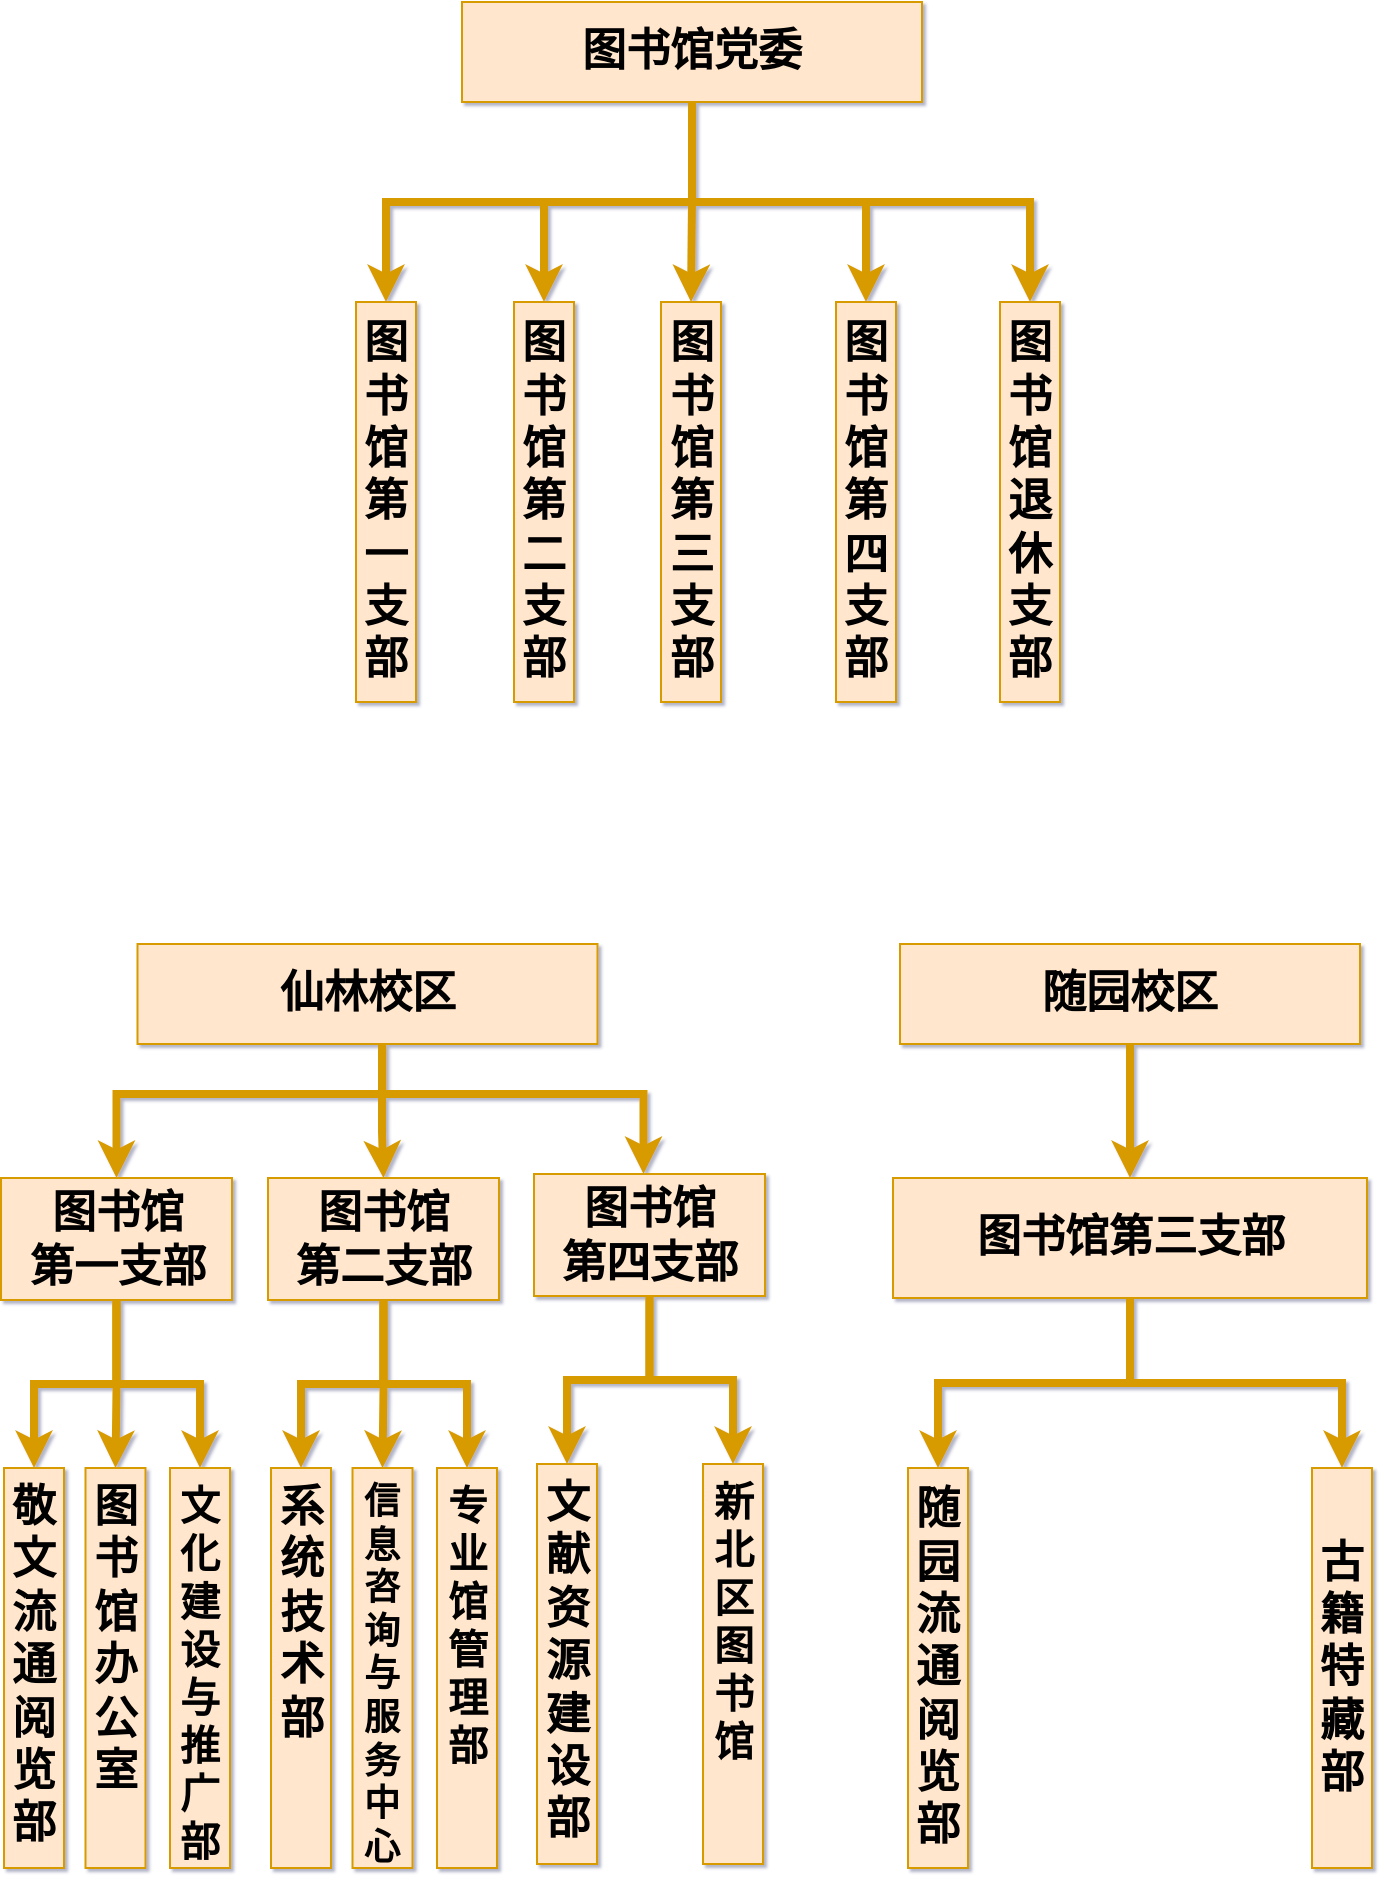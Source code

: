 <mxfile version="17.4.6" type="github">
  <diagram id="OqNRYARwi0OO5pbd3fXT" name="Page-1">
    <mxGraphModel dx="1422" dy="914" grid="0" gridSize="10" guides="1" tooltips="1" connect="1" arrows="1" fold="1" page="1" pageScale="1" pageWidth="827" pageHeight="1169" background="none" math="0" shadow="1">
      <root>
        <mxCell id="0" />
        <mxCell id="1" parent="0" />
        <mxCell id="uOsbefwq3MWyIZOblxYZ-1" value="图书馆党委" style="rounded=0;whiteSpace=wrap;html=1;fillColor=#ffe6cc;strokeColor=#d79b00;fontStyle=1;fontSize=22;" vertex="1" parent="1">
          <mxGeometry x="294" y="200" width="230" height="50" as="geometry" />
        </mxCell>
        <mxCell id="uOsbefwq3MWyIZOblxYZ-4" value="" style="endArrow=none;html=1;rounded=0;fontSize=22;entryX=0.5;entryY=1;entryDx=0;entryDy=0;strokeWidth=4;fillColor=#ffe6cc;strokeColor=#d79b00;" edge="1" parent="1" target="uOsbefwq3MWyIZOblxYZ-1">
          <mxGeometry width="50" height="50" relative="1" as="geometry">
            <mxPoint x="409" y="300" as="sourcePoint" />
            <mxPoint x="444" y="240" as="targetPoint" />
          </mxGeometry>
        </mxCell>
        <mxCell id="uOsbefwq3MWyIZOblxYZ-7" value="图书馆第一支部" style="rounded=0;whiteSpace=wrap;html=1;fillColor=#ffe6cc;strokeColor=#d79b00;fontStyle=1;fontSize=22;" vertex="1" parent="1">
          <mxGeometry x="241" y="350" width="30" height="200" as="geometry" />
        </mxCell>
        <mxCell id="uOsbefwq3MWyIZOblxYZ-8" value="图书馆第二支部" style="rounded=0;whiteSpace=wrap;html=1;fillColor=#ffe6cc;strokeColor=#d79b00;fontStyle=1;fontSize=22;" vertex="1" parent="1">
          <mxGeometry x="320" y="350" width="30" height="200" as="geometry" />
        </mxCell>
        <mxCell id="uOsbefwq3MWyIZOblxYZ-9" value="图书馆第三支部" style="rounded=0;whiteSpace=wrap;html=1;fillColor=#ffe6cc;strokeColor=#d79b00;fontStyle=1;fontSize=22;" vertex="1" parent="1">
          <mxGeometry x="393.5" y="350" width="30" height="200" as="geometry" />
        </mxCell>
        <mxCell id="uOsbefwq3MWyIZOblxYZ-10" value="图书馆第四支部" style="rounded=0;whiteSpace=wrap;html=1;fillColor=#ffe6cc;strokeColor=#d79b00;fontStyle=1;fontSize=22;" vertex="1" parent="1">
          <mxGeometry x="481" y="350" width="30" height="200" as="geometry" />
        </mxCell>
        <mxCell id="uOsbefwq3MWyIZOblxYZ-11" value="图书馆退休支部" style="rounded=0;whiteSpace=wrap;html=1;fillColor=#ffe6cc;strokeColor=#d79b00;fontStyle=1;fontSize=22;" vertex="1" parent="1">
          <mxGeometry x="563" y="350" width="30" height="200" as="geometry" />
        </mxCell>
        <mxCell id="uOsbefwq3MWyIZOblxYZ-12" value="" style="endArrow=none;html=1;rounded=0;fontSize=22;strokeWidth=4;fillColor=#ffe6cc;strokeColor=#d79b00;" edge="1" parent="1">
          <mxGeometry width="50" height="50" relative="1" as="geometry">
            <mxPoint x="254" y="300" as="sourcePoint" />
            <mxPoint x="580" y="300" as="targetPoint" />
          </mxGeometry>
        </mxCell>
        <mxCell id="uOsbefwq3MWyIZOblxYZ-14" value="" style="endArrow=classic;html=1;rounded=0;fontSize=22;strokeWidth=4;entryX=0.5;entryY=0;entryDx=0;entryDy=0;fillColor=#ffe6cc;strokeColor=#d79b00;" edge="1" parent="1" target="uOsbefwq3MWyIZOblxYZ-7">
          <mxGeometry width="50" height="50" relative="1" as="geometry">
            <mxPoint x="256" y="300" as="sourcePoint" />
            <mxPoint x="180" y="310" as="targetPoint" />
          </mxGeometry>
        </mxCell>
        <mxCell id="uOsbefwq3MWyIZOblxYZ-15" value="" style="endArrow=classic;html=1;rounded=0;fontSize=22;strokeWidth=4;entryX=0.5;entryY=0;entryDx=0;entryDy=0;fillColor=#ffe6cc;strokeColor=#d79b00;" edge="1" parent="1" target="uOsbefwq3MWyIZOblxYZ-8">
          <mxGeometry width="50" height="50" relative="1" as="geometry">
            <mxPoint x="335" y="300" as="sourcePoint" />
            <mxPoint x="279" y="410" as="targetPoint" />
          </mxGeometry>
        </mxCell>
        <mxCell id="uOsbefwq3MWyIZOblxYZ-16" value="" style="endArrow=classic;html=1;rounded=0;fontSize=22;strokeWidth=4;entryX=0.5;entryY=0;entryDx=0;entryDy=0;fillColor=#ffe6cc;strokeColor=#d79b00;" edge="1" parent="1" target="uOsbefwq3MWyIZOblxYZ-9">
          <mxGeometry width="50" height="50" relative="1" as="geometry">
            <mxPoint x="409" y="300" as="sourcePoint" />
            <mxPoint x="278" y="420" as="targetPoint" />
          </mxGeometry>
        </mxCell>
        <mxCell id="uOsbefwq3MWyIZOblxYZ-17" value="" style="endArrow=classic;html=1;rounded=0;fontSize=22;strokeWidth=4;entryX=0.5;entryY=0;entryDx=0;entryDy=0;fillColor=#ffe6cc;strokeColor=#d79b00;" edge="1" parent="1" target="uOsbefwq3MWyIZOblxYZ-10">
          <mxGeometry width="50" height="50" relative="1" as="geometry">
            <mxPoint x="496" y="300" as="sourcePoint" />
            <mxPoint x="434.5" y="410" as="targetPoint" />
          </mxGeometry>
        </mxCell>
        <mxCell id="uOsbefwq3MWyIZOblxYZ-18" value="" style="endArrow=classic;html=1;rounded=0;fontSize=22;strokeWidth=4;entryX=0.5;entryY=0;entryDx=0;entryDy=0;fillColor=#ffe6cc;strokeColor=#d79b00;" edge="1" parent="1" target="uOsbefwq3MWyIZOblxYZ-11">
          <mxGeometry width="50" height="50" relative="1" as="geometry">
            <mxPoint x="578" y="300" as="sourcePoint" />
            <mxPoint x="446.5" y="420" as="targetPoint" />
          </mxGeometry>
        </mxCell>
        <mxCell id="uOsbefwq3MWyIZOblxYZ-66" value="" style="group" vertex="1" connectable="0" parent="1">
          <mxGeometry x="63.5" y="671" width="384" height="462" as="geometry" />
        </mxCell>
        <mxCell id="uOsbefwq3MWyIZOblxYZ-35" value="仙林校区" style="rounded=0;whiteSpace=wrap;html=1;fillColor=#ffe6cc;strokeColor=#d79b00;fontStyle=1;fontSize=22;" vertex="1" parent="uOsbefwq3MWyIZOblxYZ-66">
          <mxGeometry x="68.25" width="230" height="50" as="geometry" />
        </mxCell>
        <mxCell id="uOsbefwq3MWyIZOblxYZ-37" value="图书馆&lt;br&gt;第一支部" style="rounded=0;whiteSpace=wrap;html=1;fillColor=#ffe6cc;strokeColor=#d79b00;fontStyle=1;fontSize=22;" vertex="1" parent="uOsbefwq3MWyIZOblxYZ-66">
          <mxGeometry y="117" width="115.5" height="61" as="geometry" />
        </mxCell>
        <mxCell id="uOsbefwq3MWyIZOblxYZ-40" value="" style="edgeStyle=elbowEdgeStyle;rounded=0;elbow=vertical;html=1;labelBackgroundColor=#ffffff;endArrow=classic;endFill=1;endSize=6;jettySize=auto;orthogonalLoop=1;strokeWidth=4;fontSize=14;exitX=0.5;exitY=1;exitDx=0;exitDy=0;fillColor=#ffe6cc;strokeColor=#d79b00;entryX=0.5;entryY=0;entryDx=0;entryDy=0;" edge="1" parent="uOsbefwq3MWyIZOblxYZ-66" source="uOsbefwq3MWyIZOblxYZ-37" target="uOsbefwq3MWyIZOblxYZ-42">
          <mxGeometry width="60" height="60" relative="1" as="geometry">
            <mxPoint x="35.25" y="326" as="sourcePoint" />
            <mxPoint x="1.5" y="256" as="targetPoint" />
          </mxGeometry>
        </mxCell>
        <mxCell id="uOsbefwq3MWyIZOblxYZ-41" value="" style="edgeStyle=elbowEdgeStyle;rounded=0;elbow=vertical;html=1;labelBackgroundColor=#ffffff;endArrow=classic;endFill=1;endSize=6;jettySize=auto;orthogonalLoop=1;strokeWidth=4;fontSize=14;exitX=0.5;exitY=1;exitDx=0;exitDy=0;entryX=0.5;entryY=0;entryDx=0;entryDy=0;fillColor=#ffe6cc;strokeColor=#d79b00;" edge="1" parent="uOsbefwq3MWyIZOblxYZ-66" source="uOsbefwq3MWyIZOblxYZ-37" target="uOsbefwq3MWyIZOblxYZ-43">
          <mxGeometry width="60" height="60" relative="1" as="geometry">
            <mxPoint x="193.25" y="181" as="sourcePoint" />
            <mxPoint x="289.25" y="241" as="targetPoint" />
            <Array as="points">
              <mxPoint x="67.5" y="223" />
            </Array>
          </mxGeometry>
        </mxCell>
        <mxCell id="uOsbefwq3MWyIZOblxYZ-42" value="敬文流通阅览部" style="rounded=0;whiteSpace=wrap;html=1;fillColor=#ffe6cc;strokeColor=#d79b00;fontStyle=1;fontSize=22;verticalAlign=top;" vertex="1" parent="uOsbefwq3MWyIZOblxYZ-66">
          <mxGeometry x="1.5" y="262" width="30" height="200" as="geometry" />
        </mxCell>
        <mxCell id="uOsbefwq3MWyIZOblxYZ-43" value="图书馆办公室" style="rounded=0;whiteSpace=wrap;html=1;fillColor=#ffe6cc;strokeColor=#d79b00;fontStyle=1;fontSize=22;verticalAlign=top;" vertex="1" parent="uOsbefwq3MWyIZOblxYZ-66">
          <mxGeometry x="42.25" y="262" width="30" height="200" as="geometry" />
        </mxCell>
        <mxCell id="uOsbefwq3MWyIZOblxYZ-44" value="文化建设与推广部" style="rounded=0;whiteSpace=wrap;html=1;fillColor=#ffe6cc;strokeColor=#d79b00;fontStyle=1;fontSize=20;verticalAlign=top;" vertex="1" parent="uOsbefwq3MWyIZOblxYZ-66">
          <mxGeometry x="84.5" y="262" width="30" height="200" as="geometry" />
        </mxCell>
        <mxCell id="uOsbefwq3MWyIZOblxYZ-46" value="" style="edgeStyle=elbowEdgeStyle;rounded=0;elbow=vertical;html=1;labelBackgroundColor=#ffffff;endArrow=classic;endFill=1;endSize=6;jettySize=auto;orthogonalLoop=1;strokeWidth=4;fontSize=14;exitX=0.5;exitY=1;exitDx=0;exitDy=0;entryX=0.5;entryY=0;entryDx=0;entryDy=0;fillColor=#ffe6cc;strokeColor=#d79b00;" edge="1" parent="uOsbefwq3MWyIZOblxYZ-66" source="uOsbefwq3MWyIZOblxYZ-37" target="uOsbefwq3MWyIZOblxYZ-44">
          <mxGeometry width="60" height="60" relative="1" as="geometry">
            <mxPoint x="67.75" y="188" as="sourcePoint" />
            <mxPoint x="67.25" y="272" as="targetPoint" />
            <Array as="points">
              <mxPoint x="76.5" y="220" />
            </Array>
          </mxGeometry>
        </mxCell>
        <mxCell id="uOsbefwq3MWyIZOblxYZ-47" value="" style="edgeStyle=elbowEdgeStyle;rounded=0;elbow=vertical;html=1;labelBackgroundColor=#ffffff;endArrow=classic;endFill=1;endSize=6;jettySize=auto;orthogonalLoop=1;strokeWidth=4;fontSize=14;exitX=0.532;exitY=1;exitDx=0;exitDy=0;entryX=0.5;entryY=0;entryDx=0;entryDy=0;fillColor=#ffe6cc;strokeColor=#d79b00;exitPerimeter=0;" edge="1" parent="uOsbefwq3MWyIZOblxYZ-66" source="uOsbefwq3MWyIZOblxYZ-35" target="uOsbefwq3MWyIZOblxYZ-37">
          <mxGeometry width="60" height="60" relative="1" as="geometry">
            <mxPoint x="67.75" y="169" as="sourcePoint" />
            <mxPoint x="109.5" y="253" as="targetPoint" />
            <Array as="points">
              <mxPoint x="120.5" y="75" />
            </Array>
          </mxGeometry>
        </mxCell>
        <mxCell id="uOsbefwq3MWyIZOblxYZ-49" value="图书馆&lt;br&gt;第二支部" style="rounded=0;whiteSpace=wrap;html=1;fillColor=#ffe6cc;strokeColor=#d79b00;fontStyle=1;fontSize=22;" vertex="1" parent="uOsbefwq3MWyIZOblxYZ-66">
          <mxGeometry x="133.5" y="117" width="115.5" height="61" as="geometry" />
        </mxCell>
        <mxCell id="uOsbefwq3MWyIZOblxYZ-50" value="" style="edgeStyle=elbowEdgeStyle;rounded=0;elbow=vertical;html=1;labelBackgroundColor=#ffffff;endArrow=classic;endFill=1;endSize=6;jettySize=auto;orthogonalLoop=1;strokeWidth=4;fontSize=14;exitX=0.5;exitY=1;exitDx=0;exitDy=0;fillColor=#ffe6cc;strokeColor=#d79b00;entryX=0.5;entryY=0;entryDx=0;entryDy=0;" edge="1" parent="uOsbefwq3MWyIZOblxYZ-66" source="uOsbefwq3MWyIZOblxYZ-49" target="uOsbefwq3MWyIZOblxYZ-52">
          <mxGeometry width="60" height="60" relative="1" as="geometry">
            <mxPoint x="168.75" y="326" as="sourcePoint" />
            <mxPoint x="135" y="256" as="targetPoint" />
          </mxGeometry>
        </mxCell>
        <mxCell id="uOsbefwq3MWyIZOblxYZ-51" value="" style="edgeStyle=elbowEdgeStyle;rounded=0;elbow=vertical;html=1;labelBackgroundColor=#ffffff;endArrow=classic;endFill=1;endSize=6;jettySize=auto;orthogonalLoop=1;strokeWidth=4;fontSize=14;exitX=0.5;exitY=1;exitDx=0;exitDy=0;entryX=0.5;entryY=0;entryDx=0;entryDy=0;fillColor=#ffe6cc;strokeColor=#d79b00;" edge="1" parent="uOsbefwq3MWyIZOblxYZ-66" source="uOsbefwq3MWyIZOblxYZ-49" target="uOsbefwq3MWyIZOblxYZ-53">
          <mxGeometry width="60" height="60" relative="1" as="geometry">
            <mxPoint x="326.75" y="181" as="sourcePoint" />
            <mxPoint x="422.75" y="241" as="targetPoint" />
            <Array as="points">
              <mxPoint x="201" y="223" />
            </Array>
          </mxGeometry>
        </mxCell>
        <mxCell id="uOsbefwq3MWyIZOblxYZ-52" value="系统技术部" style="rounded=0;whiteSpace=wrap;html=1;fillColor=#ffe6cc;strokeColor=#d79b00;fontStyle=1;fontSize=22;verticalAlign=top;" vertex="1" parent="uOsbefwq3MWyIZOblxYZ-66">
          <mxGeometry x="135" y="262" width="30" height="200" as="geometry" />
        </mxCell>
        <mxCell id="uOsbefwq3MWyIZOblxYZ-53" value="信息咨询与服务中心" style="rounded=0;whiteSpace=wrap;html=1;fillColor=#ffe6cc;strokeColor=#d79b00;fontStyle=1;fontSize=18;verticalAlign=top;" vertex="1" parent="uOsbefwq3MWyIZOblxYZ-66">
          <mxGeometry x="175.75" y="262" width="30" height="200" as="geometry" />
        </mxCell>
        <mxCell id="uOsbefwq3MWyIZOblxYZ-54" value="专业馆管理部" style="rounded=0;whiteSpace=wrap;html=1;fillColor=#ffe6cc;strokeColor=#d79b00;fontStyle=1;fontSize=20;verticalAlign=top;" vertex="1" parent="uOsbefwq3MWyIZOblxYZ-66">
          <mxGeometry x="218" y="262" width="30" height="200" as="geometry" />
        </mxCell>
        <mxCell id="uOsbefwq3MWyIZOblxYZ-55" value="" style="edgeStyle=elbowEdgeStyle;rounded=0;elbow=vertical;html=1;labelBackgroundColor=#ffffff;endArrow=classic;endFill=1;endSize=6;jettySize=auto;orthogonalLoop=1;strokeWidth=4;fontSize=14;exitX=0.5;exitY=1;exitDx=0;exitDy=0;entryX=0.5;entryY=0;entryDx=0;entryDy=0;fillColor=#ffe6cc;strokeColor=#d79b00;" edge="1" parent="uOsbefwq3MWyIZOblxYZ-66" source="uOsbefwq3MWyIZOblxYZ-49" target="uOsbefwq3MWyIZOblxYZ-54">
          <mxGeometry width="60" height="60" relative="1" as="geometry">
            <mxPoint x="201.25" y="188" as="sourcePoint" />
            <mxPoint x="200.75" y="272" as="targetPoint" />
            <Array as="points">
              <mxPoint x="210" y="220" />
            </Array>
          </mxGeometry>
        </mxCell>
        <mxCell id="uOsbefwq3MWyIZOblxYZ-57" value="图书馆&lt;br&gt;第四支部" style="rounded=0;whiteSpace=wrap;html=1;fillColor=#ffe6cc;strokeColor=#d79b00;fontStyle=1;fontSize=22;" vertex="1" parent="uOsbefwq3MWyIZOblxYZ-66">
          <mxGeometry x="266.5" y="115" width="115.5" height="61" as="geometry" />
        </mxCell>
        <mxCell id="uOsbefwq3MWyIZOblxYZ-58" value="" style="edgeStyle=elbowEdgeStyle;rounded=0;elbow=vertical;html=1;labelBackgroundColor=#ffffff;endArrow=classic;endFill=1;endSize=6;jettySize=auto;orthogonalLoop=1;strokeWidth=4;fontSize=14;exitX=0.5;exitY=1;exitDx=0;exitDy=0;fillColor=#ffe6cc;strokeColor=#d79b00;entryX=0.5;entryY=0;entryDx=0;entryDy=0;" edge="1" parent="uOsbefwq3MWyIZOblxYZ-66" source="uOsbefwq3MWyIZOblxYZ-57" target="uOsbefwq3MWyIZOblxYZ-60">
          <mxGeometry width="60" height="60" relative="1" as="geometry">
            <mxPoint x="301.75" y="324" as="sourcePoint" />
            <mxPoint x="268" y="254" as="targetPoint" />
          </mxGeometry>
        </mxCell>
        <mxCell id="uOsbefwq3MWyIZOblxYZ-60" value="文献资源建设部" style="rounded=0;whiteSpace=wrap;html=1;fillColor=#ffe6cc;strokeColor=#d79b00;fontStyle=1;fontSize=22;verticalAlign=top;" vertex="1" parent="uOsbefwq3MWyIZOblxYZ-66">
          <mxGeometry x="268" y="260" width="30" height="200" as="geometry" />
        </mxCell>
        <mxCell id="uOsbefwq3MWyIZOblxYZ-62" value="新北区图书馆" style="rounded=0;whiteSpace=wrap;html=1;fillColor=#ffe6cc;strokeColor=#d79b00;fontStyle=1;fontSize=20;verticalAlign=top;" vertex="1" parent="uOsbefwq3MWyIZOblxYZ-66">
          <mxGeometry x="351" y="260" width="30" height="200" as="geometry" />
        </mxCell>
        <mxCell id="uOsbefwq3MWyIZOblxYZ-63" value="" style="edgeStyle=elbowEdgeStyle;rounded=0;elbow=vertical;html=1;labelBackgroundColor=#ffffff;endArrow=classic;endFill=1;endSize=6;jettySize=auto;orthogonalLoop=1;strokeWidth=4;fontSize=14;exitX=0.5;exitY=1;exitDx=0;exitDy=0;entryX=0.5;entryY=0;entryDx=0;entryDy=0;fillColor=#ffe6cc;strokeColor=#d79b00;" edge="1" parent="uOsbefwq3MWyIZOblxYZ-66" source="uOsbefwq3MWyIZOblxYZ-57" target="uOsbefwq3MWyIZOblxYZ-62">
          <mxGeometry width="60" height="60" relative="1" as="geometry">
            <mxPoint x="334.25" y="186" as="sourcePoint" />
            <mxPoint x="333.75" y="270" as="targetPoint" />
            <Array as="points">
              <mxPoint x="343" y="218" />
            </Array>
          </mxGeometry>
        </mxCell>
        <mxCell id="uOsbefwq3MWyIZOblxYZ-64" value="" style="edgeStyle=elbowEdgeStyle;rounded=0;elbow=vertical;html=1;labelBackgroundColor=#ffffff;endArrow=classic;endFill=1;endSize=6;jettySize=auto;orthogonalLoop=1;strokeWidth=4;fontSize=14;exitX=0.545;exitY=1.02;exitDx=0;exitDy=0;entryX=0.5;entryY=0;entryDx=0;entryDy=0;fillColor=#ffe6cc;strokeColor=#d79b00;exitPerimeter=0;" edge="1" parent="uOsbefwq3MWyIZOblxYZ-66">
          <mxGeometry width="60" height="60" relative="1" as="geometry">
            <mxPoint x="190.6" y="51" as="sourcePoint" />
            <mxPoint x="321.25" y="115" as="targetPoint" />
            <Array as="points">
              <mxPoint x="257.5" y="75" />
              <mxPoint x="384" y="73" />
            </Array>
          </mxGeometry>
        </mxCell>
        <mxCell id="uOsbefwq3MWyIZOblxYZ-65" value="" style="edgeStyle=elbowEdgeStyle;rounded=0;elbow=vertical;html=1;labelBackgroundColor=#ffffff;endArrow=classic;endFill=1;endSize=6;jettySize=auto;orthogonalLoop=1;strokeWidth=4;fontSize=14;fillColor=#ffe6cc;strokeColor=#d79b00;entryX=0.5;entryY=0;entryDx=0;entryDy=0;" edge="1" parent="uOsbefwq3MWyIZOblxYZ-66" target="uOsbefwq3MWyIZOblxYZ-49">
          <mxGeometry width="60" height="60" relative="1" as="geometry">
            <mxPoint x="190.5" y="50" as="sourcePoint" />
            <mxPoint x="190.5" y="114" as="targetPoint" />
            <Array as="points">
              <mxPoint x="190.5" y="94" />
            </Array>
          </mxGeometry>
        </mxCell>
        <mxCell id="uOsbefwq3MWyIZOblxYZ-67" value="" style="group" vertex="1" connectable="0" parent="1">
          <mxGeometry x="509.5" y="671" width="239.5" height="462" as="geometry" />
        </mxCell>
        <mxCell id="uOsbefwq3MWyIZOblxYZ-22" value="随园校区" style="rounded=0;whiteSpace=wrap;html=1;fillColor=#ffe6cc;strokeColor=#d79b00;fontStyle=1;fontSize=22;" vertex="1" parent="uOsbefwq3MWyIZOblxYZ-67">
          <mxGeometry x="3.5" width="230" height="50" as="geometry" />
        </mxCell>
        <mxCell id="uOsbefwq3MWyIZOblxYZ-23" value="" style="endArrow=classic;html=1;rounded=0;fontSize=22;strokeWidth=4;entryX=0.5;entryY=0;entryDx=0;entryDy=0;fillColor=#ffe6cc;strokeColor=#d79b00;" edge="1" parent="uOsbefwq3MWyIZOblxYZ-67" source="uOsbefwq3MWyIZOblxYZ-22" target="uOsbefwq3MWyIZOblxYZ-24">
          <mxGeometry width="50" height="50" relative="1" as="geometry">
            <mxPoint x="70.5" y="207" as="sourcePoint" />
            <mxPoint x="118.5" y="93" as="targetPoint" />
          </mxGeometry>
        </mxCell>
        <mxCell id="uOsbefwq3MWyIZOblxYZ-24" value="图书馆第三支部" style="rounded=0;whiteSpace=wrap;html=1;fillColor=#ffe6cc;strokeColor=#d79b00;fontStyle=1;fontSize=22;" vertex="1" parent="uOsbefwq3MWyIZOblxYZ-67">
          <mxGeometry y="117" width="237" height="60" as="geometry" />
        </mxCell>
        <mxCell id="uOsbefwq3MWyIZOblxYZ-25" value="随园流通阅览部" style="rounded=0;whiteSpace=wrap;html=1;fillColor=#ffe6cc;strokeColor=#d79b00;fontStyle=1;fontSize=22;" vertex="1" parent="uOsbefwq3MWyIZOblxYZ-67">
          <mxGeometry x="7.5" y="262" width="30" height="200" as="geometry" />
        </mxCell>
        <mxCell id="uOsbefwq3MWyIZOblxYZ-27" value="古籍特藏部" style="rounded=0;whiteSpace=wrap;html=1;fillColor=#ffe6cc;strokeColor=#d79b00;fontStyle=1;fontSize=22;" vertex="1" parent="uOsbefwq3MWyIZOblxYZ-67">
          <mxGeometry x="209.5" y="262" width="30" height="200" as="geometry" />
        </mxCell>
        <mxCell id="uOsbefwq3MWyIZOblxYZ-32" value="" style="edgeStyle=elbowEdgeStyle;rounded=0;elbow=vertical;html=1;labelBackgroundColor=#ffffff;endArrow=classic;endFill=1;endSize=6;jettySize=auto;orthogonalLoop=1;strokeWidth=4;fontSize=14;exitX=0.5;exitY=1;exitDx=0;exitDy=0;entryX=0.5;entryY=0;entryDx=0;entryDy=0;fillColor=#ffe6cc;strokeColor=#d79b00;" edge="1" parent="uOsbefwq3MWyIZOblxYZ-67" source="uOsbefwq3MWyIZOblxYZ-24" target="uOsbefwq3MWyIZOblxYZ-25">
          <mxGeometry width="60" height="60" relative="1" as="geometry">
            <mxPoint x="-29.5" y="320" as="sourcePoint" />
            <mxPoint x="30.5" y="260" as="targetPoint" />
          </mxGeometry>
        </mxCell>
        <mxCell id="uOsbefwq3MWyIZOblxYZ-34" value="" style="edgeStyle=elbowEdgeStyle;rounded=0;elbow=vertical;html=1;labelBackgroundColor=#ffffff;endArrow=classic;endFill=1;endSize=6;jettySize=auto;orthogonalLoop=1;strokeWidth=4;fontSize=14;exitX=0.5;exitY=1;exitDx=0;exitDy=0;entryX=0.5;entryY=0;entryDx=0;entryDy=0;fillColor=#ffe6cc;strokeColor=#d79b00;" edge="1" parent="uOsbefwq3MWyIZOblxYZ-67" source="uOsbefwq3MWyIZOblxYZ-24" target="uOsbefwq3MWyIZOblxYZ-27">
          <mxGeometry width="60" height="60" relative="1" as="geometry">
            <mxPoint x="128.5" y="175" as="sourcePoint" />
            <mxPoint x="40.5" y="270" as="targetPoint" />
          </mxGeometry>
        </mxCell>
      </root>
    </mxGraphModel>
  </diagram>
</mxfile>
